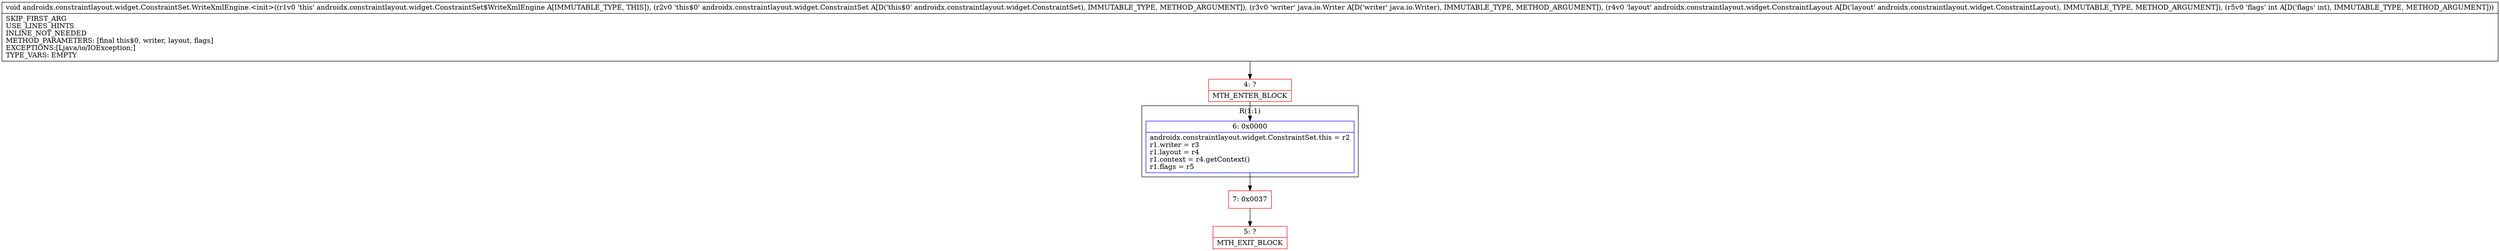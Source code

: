 digraph "CFG forandroidx.constraintlayout.widget.ConstraintSet.WriteXmlEngine.\<init\>(Landroidx\/constraintlayout\/widget\/ConstraintSet;Ljava\/io\/Writer;Landroidx\/constraintlayout\/widget\/ConstraintLayout;I)V" {
subgraph cluster_Region_143968311 {
label = "R(1:1)";
node [shape=record,color=blue];
Node_6 [shape=record,label="{6\:\ 0x0000|androidx.constraintlayout.widget.ConstraintSet.this = r2\lr1.writer = r3\lr1.layout = r4\lr1.context = r4.getContext()\lr1.flags = r5\l}"];
}
Node_4 [shape=record,color=red,label="{4\:\ ?|MTH_ENTER_BLOCK\l}"];
Node_7 [shape=record,color=red,label="{7\:\ 0x0037}"];
Node_5 [shape=record,color=red,label="{5\:\ ?|MTH_EXIT_BLOCK\l}"];
MethodNode[shape=record,label="{void androidx.constraintlayout.widget.ConstraintSet.WriteXmlEngine.\<init\>((r1v0 'this' androidx.constraintlayout.widget.ConstraintSet$WriteXmlEngine A[IMMUTABLE_TYPE, THIS]), (r2v0 'this$0' androidx.constraintlayout.widget.ConstraintSet A[D('this$0' androidx.constraintlayout.widget.ConstraintSet), IMMUTABLE_TYPE, METHOD_ARGUMENT]), (r3v0 'writer' java.io.Writer A[D('writer' java.io.Writer), IMMUTABLE_TYPE, METHOD_ARGUMENT]), (r4v0 'layout' androidx.constraintlayout.widget.ConstraintLayout A[D('layout' androidx.constraintlayout.widget.ConstraintLayout), IMMUTABLE_TYPE, METHOD_ARGUMENT]), (r5v0 'flags' int A[D('flags' int), IMMUTABLE_TYPE, METHOD_ARGUMENT]))  | SKIP_FIRST_ARG\lUSE_LINES_HINTS\lINLINE_NOT_NEEDED\lMETHOD_PARAMETERS: [final this$0, writer, layout, flags]\lEXCEPTIONS:[Ljava\/io\/IOException;]\lTYPE_VARS: EMPTY\l}"];
MethodNode -> Node_4;Node_6 -> Node_7;
Node_4 -> Node_6;
Node_7 -> Node_5;
}

